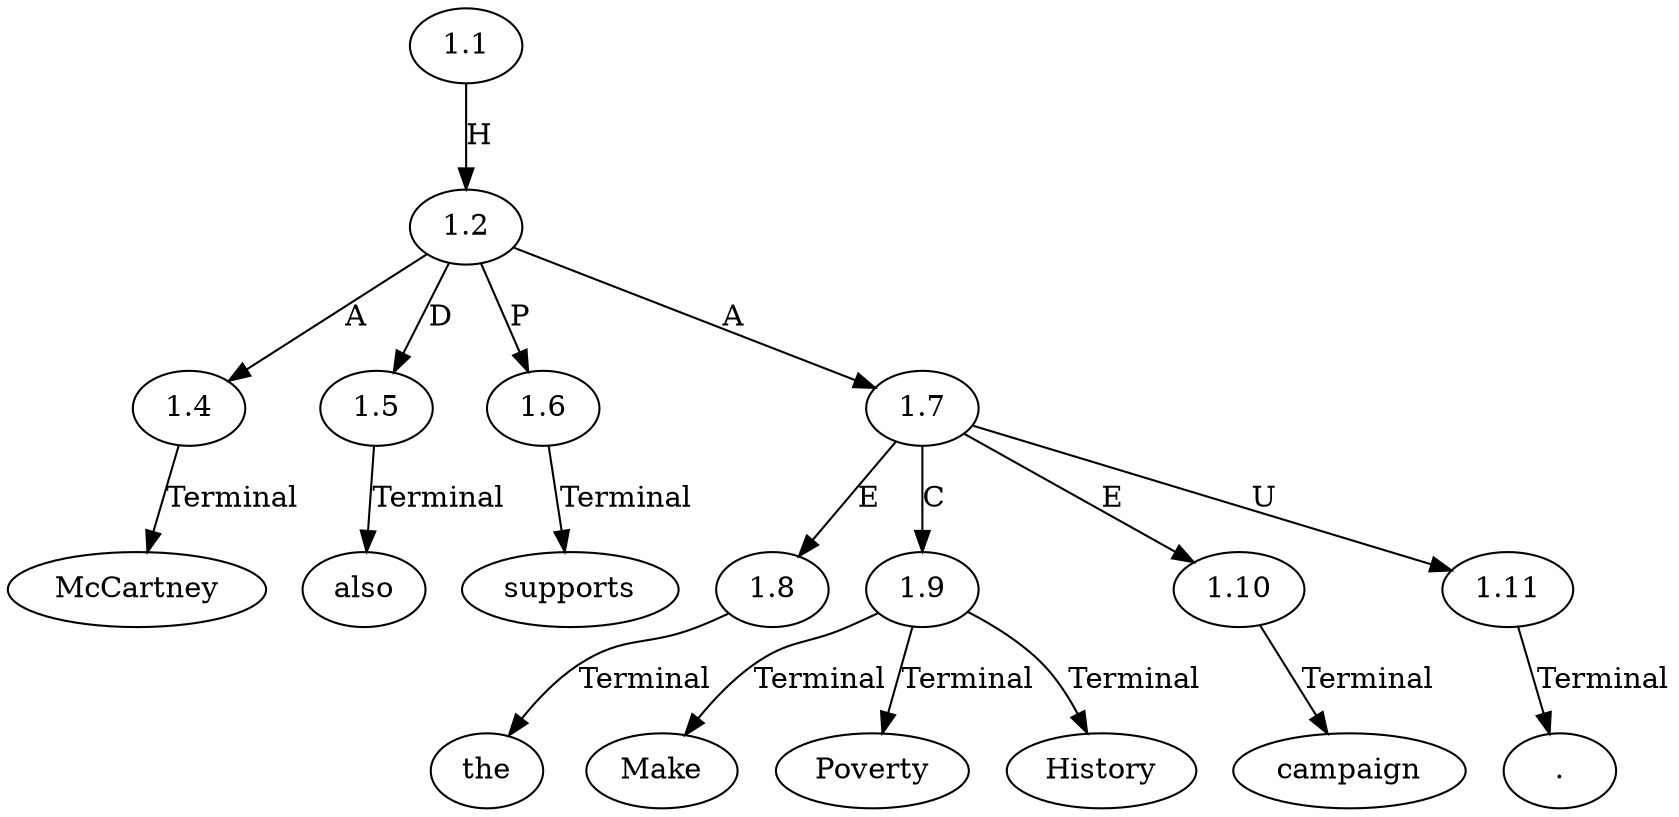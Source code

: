 // Graph
digraph {
	0.1 [label=McCartney ordering=out]
	0.2 [label=also ordering=out]
	0.3 [label=supports ordering=out]
	0.4 [label=the ordering=out]
	0.5 [label=Make ordering=out]
	0.6 [label=Poverty ordering=out]
	0.7 [label=History ordering=out]
	0.8 [label=campaign ordering=out]
	0.9 [label="." ordering=out]
	1.1 [label=1.1 ordering=out]
	1.2 [label=1.2 ordering=out]
	1.4 [label=1.4 ordering=out]
	1.5 [label=1.5 ordering=out]
	1.6 [label=1.6 ordering=out]
	1.7 [label=1.7 ordering=out]
	1.8 [label=1.8 ordering=out]
	1.9 [label=1.9 ordering=out]
	1.10 [label=1.10 ordering=out]
	1.11 [label=1.11 ordering=out]
	1.1 -> 1.2 [label=H ordering=out]
	1.2 -> 1.4 [label=A ordering=out]
	1.2 -> 1.5 [label=D ordering=out]
	1.2 -> 1.6 [label=P ordering=out]
	1.2 -> 1.7 [label=A ordering=out]
	1.4 -> 0.1 [label=Terminal ordering=out]
	1.5 -> 0.2 [label=Terminal ordering=out]
	1.6 -> 0.3 [label=Terminal ordering=out]
	1.7 -> 1.8 [label=E ordering=out]
	1.7 -> 1.9 [label=C ordering=out]
	1.7 -> 1.10 [label=E ordering=out]
	1.7 -> 1.11 [label=U ordering=out]
	1.8 -> 0.4 [label=Terminal ordering=out]
	1.9 -> 0.5 [label=Terminal ordering=out]
	1.9 -> 0.6 [label=Terminal ordering=out]
	1.9 -> 0.7 [label=Terminal ordering=out]
	1.10 -> 0.8 [label=Terminal ordering=out]
	1.11 -> 0.9 [label=Terminal ordering=out]
}
